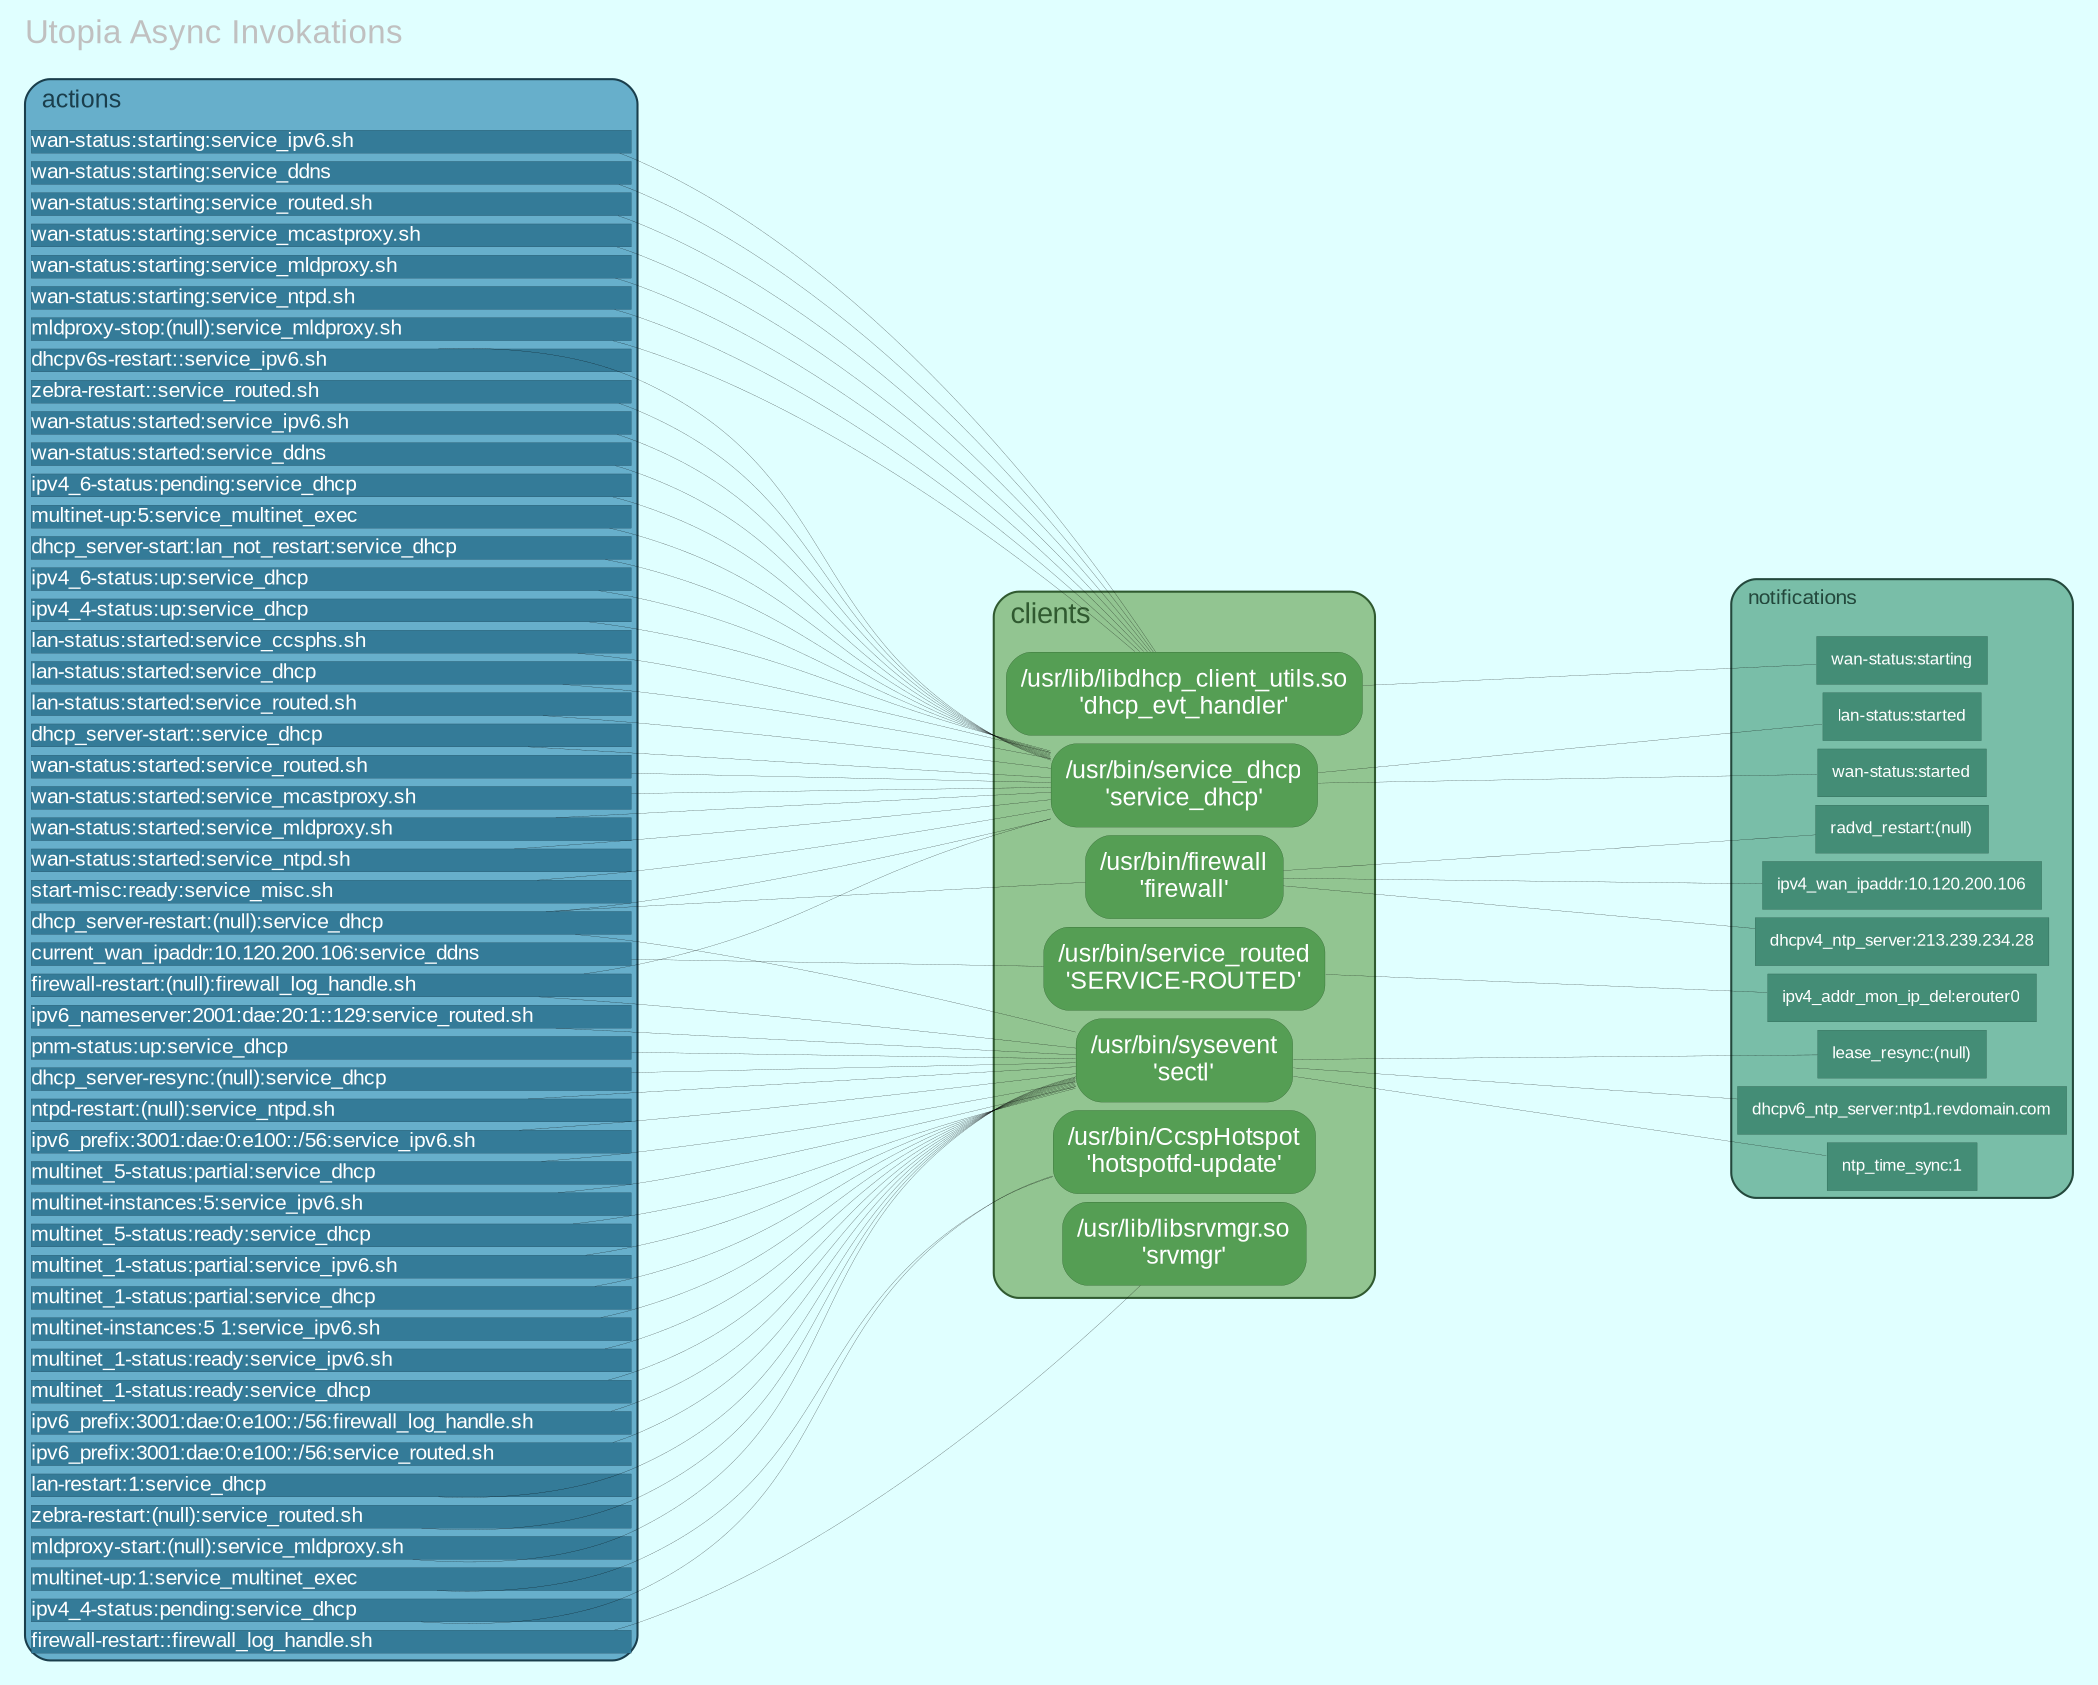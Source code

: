 digraph {
bgcolor=lightcyan
rankdir=LR
nodesep="0.05"
ranksep="2.5"
fontname="Arial"; fontsize=16; fontcolor=grey
label="Utopia Async Invokations"
labelloc=top
labeljust="l"
edge [color=black arrowsize=0.5 penwidth=0.1]
subgraph cluster_f37bd2f66651e7d46f6d38440f2bc5dd {
margin=3;
penwidth=1.0;
fillcolor="#79BEA8";
color="#23483C";
fontcolor="#23483C";
fontsize=10;
node[fontname="Arial" height=0 margin="0.1" penwidth=0.1];
label="notifications\l";
style="filled, rounded";
_fac04ca68a48af91f0290001604a2463 [label="" shape=plaintext style=invisible]
_b1e5fdb8fa8aa3b5d01f1e6d39594324 [label="lan-status:started\l" fontsize=8 style="filled" width="0" shape="box" fillcolor="#448D76" color="#093426" fontcolor="white" tooltip="" URL=""]
_b1e5fdb8fa8aa3b5d01f1e6d39594324 [label="lan-status:started\l" fontsize=8 style="filled" width="0" shape="box" fillcolor="#448D76" color="#093426" fontcolor="white" tooltip="" URL=""]
_e1937a0febe52ea6ca07fad7800ee472 [label="wan-status:starting\l" fontsize=8 style="filled" width="0" shape="box" fillcolor="#448D76" color="#093426" fontcolor="white" tooltip="" URL=""]
_e1937a0febe52ea6ca07fad7800ee472 [label="wan-status:starting\l" fontsize=8 style="filled" width="0" shape="box" fillcolor="#448D76" color="#093426" fontcolor="white" tooltip="" URL=""]
_e1937a0febe52ea6ca07fad7800ee472 [label="wan-status:starting\l" fontsize=8 style="filled" width="0" shape="box" fillcolor="#448D76" color="#093426" fontcolor="white" tooltip="" URL=""]
_e1937a0febe52ea6ca07fad7800ee472 [label="wan-status:starting\l" fontsize=8 style="filled" width="0" shape="box" fillcolor="#448D76" color="#093426" fontcolor="white" tooltip="" URL=""]
_e88c1d7de727a98e6c03a35e5aeb5e25 [label="dhcpv6_ntp_server:ntp1.revdomain.com\l" fontsize=8 style="filled" width="0" shape="box" fillcolor="#448D76" color="#093426" fontcolor="white" tooltip="" URL=""]
_e88c1d7de727a98e6c03a35e5aeb5e25 [label="dhcpv6_ntp_server:ntp1.revdomain.com\l" fontsize=8 style="filled" width="0" shape="box" fillcolor="#448D76" color="#093426" fontcolor="white" tooltip="" URL=""]
_b353c100c7d9d88b52eb5f35501679d6 [label="wan-status:started\l" fontsize=8 style="filled" width="0" shape="box" fillcolor="#448D76" color="#093426" fontcolor="white" tooltip="" URL=""]
_b353c100c7d9d88b52eb5f35501679d6 [label="wan-status:started\l" fontsize=8 style="filled" width="0" shape="box" fillcolor="#448D76" color="#093426" fontcolor="white" tooltip="" URL=""]
_b353c100c7d9d88b52eb5f35501679d6 [label="wan-status:started\l" fontsize=8 style="filled" width="0" shape="box" fillcolor="#448D76" color="#093426" fontcolor="white" tooltip="" URL=""]
_b353c100c7d9d88b52eb5f35501679d6 [label="wan-status:started\l" fontsize=8 style="filled" width="0" shape="box" fillcolor="#448D76" color="#093426" fontcolor="white" tooltip="" URL=""]
_42e8f4113e0d9dae059863857e86027c [label="radvd_restart:(null)\l" fontsize=8 style="filled" width="0" shape="box" fillcolor="#448D76" color="#093426" fontcolor="white" tooltip="" URL=""]
_42e8f4113e0d9dae059863857e86027c [label="radvd_restart:(null)\l" fontsize=8 style="filled" width="0" shape="box" fillcolor="#448D76" color="#093426" fontcolor="white" tooltip="" URL=""]
_c04f19da7bb53fb3e5ec123e27e560d0 [label="ipv4_wan_ipaddr:10.120.200.106\l" fontsize=8 style="filled" width="0" shape="box" fillcolor="#448D76" color="#093426" fontcolor="white" tooltip="" URL=""]
_c04f19da7bb53fb3e5ec123e27e560d0 [label="ipv4_wan_ipaddr:10.120.200.106\l" fontsize=8 style="filled" width="0" shape="box" fillcolor="#448D76" color="#093426" fontcolor="white" tooltip="" URL=""]
_2e50c80fedfea8a646bcc1494fcd6537 [label="dhcpv4_ntp_server:213.239.234.28\l" fontsize=8 style="filled" width="0" shape="box" fillcolor="#448D76" color="#093426" fontcolor="white" tooltip="" URL=""]
_2e50c80fedfea8a646bcc1494fcd6537 [label="dhcpv4_ntp_server:213.239.234.28\l" fontsize=8 style="filled" width="0" shape="box" fillcolor="#448D76" color="#093426" fontcolor="white" tooltip="" URL=""]
_626dde08eb05f6dfd3650a9c294768b2 [label="ipv4_addr_mon_ip_del:erouter0\l" fontsize=8 style="filled" width="0" shape="box" fillcolor="#448D76" color="#093426" fontcolor="white" tooltip="" URL=""]
_626dde08eb05f6dfd3650a9c294768b2 [label="ipv4_addr_mon_ip_del:erouter0\l" fontsize=8 style="filled" width="0" shape="box" fillcolor="#448D76" color="#093426" fontcolor="white" tooltip="" URL=""]
_eb005f4e735e49f7ee9ad081ce15c349 [label="lease_resync:(null)\l" fontsize=8 style="filled" width="0" shape="box" fillcolor="#448D76" color="#093426" fontcolor="white" tooltip="" URL=""]
_eb005f4e735e49f7ee9ad081ce15c349 [label="lease_resync:(null)\l" fontsize=8 style="filled" width="0" shape="box" fillcolor="#448D76" color="#093426" fontcolor="white" tooltip="" URL=""]
_eb005f4e735e49f7ee9ad081ce15c349 [label="lease_resync:(null)\l" fontsize=8 style="filled" width="0" shape="box" fillcolor="#448D76" color="#093426" fontcolor="white" tooltip="" URL=""]
_eb005f4e735e49f7ee9ad081ce15c349 [label="lease_resync:(null)\l" fontsize=8 style="filled" width="0" shape="box" fillcolor="#448D76" color="#093426" fontcolor="white" tooltip="" URL=""]
_eb005f4e735e49f7ee9ad081ce15c349 [label="lease_resync:(null)\l" fontsize=8 style="filled" width="0" shape="box" fillcolor="#448D76" color="#093426" fontcolor="white" tooltip="" URL=""]
_eb005f4e735e49f7ee9ad081ce15c349 [label="lease_resync:(null)\l" fontsize=8 style="filled" width="0" shape="box" fillcolor="#448D76" color="#093426" fontcolor="white" tooltip="" URL=""]
_eb005f4e735e49f7ee9ad081ce15c349 [label="lease_resync:(null)\l" fontsize=8 style="filled" width="0" shape="box" fillcolor="#448D76" color="#093426" fontcolor="white" tooltip="" URL=""]
_eb005f4e735e49f7ee9ad081ce15c349 [label="lease_resync:(null)\l" fontsize=8 style="filled" width="0" shape="box" fillcolor="#448D76" color="#093426" fontcolor="white" tooltip="" URL=""]
_eb005f4e735e49f7ee9ad081ce15c349 [label="lease_resync:(null)\l" fontsize=8 style="filled" width="0" shape="box" fillcolor="#448D76" color="#093426" fontcolor="white" tooltip="" URL=""]
_eb005f4e735e49f7ee9ad081ce15c349 [label="lease_resync:(null)\l" fontsize=8 style="filled" width="0" shape="box" fillcolor="#448D76" color="#093426" fontcolor="white" tooltip="" URL=""]
_eb005f4e735e49f7ee9ad081ce15c349 [label="lease_resync:(null)\l" fontsize=8 style="filled" width="0" shape="box" fillcolor="#448D76" color="#093426" fontcolor="white" tooltip="" URL=""]
_eb005f4e735e49f7ee9ad081ce15c349 [label="lease_resync:(null)\l" fontsize=8 style="filled" width="0" shape="box" fillcolor="#448D76" color="#093426" fontcolor="white" tooltip="" URL=""]
_43e52ba5c20f9d619826ca8492d1b0d1 [label="ntp_time_sync:1\l" fontsize=8 style="filled" width="0" shape="box" fillcolor="#448D76" color="#093426" fontcolor="white" tooltip="" URL=""]
_43e52ba5c20f9d619826ca8492d1b0d1 [label="ntp_time_sync:1\l" fontsize=8 style="filled" width="0" shape="box" fillcolor="#448D76" color="#093426" fontcolor="white" tooltip="" URL=""]
}
subgraph cluster_fac04ca68a48af91f0290001604a2463 {
margin=6;
penwidth=1.0;
fillcolor="#92C591";
color="#305A30";
fontcolor="#305A30";
fontsize=14;
node[fontname="Arial" height=0 margin="0.1" penwidth=0.1];
label="clients\l";
style="filled, rounded";
_fac04ca68a48af91f0290001604a2463 [label="" shape=plaintext style=invisible]
_d8b331abc3de4eadb9f080a5a0278e9f [label="/usr/bin/service_dhcp
'service_dhcp'" fontsize=12 style="filled,rounded" width="0" shape="box" fillcolor="#559E54" color="#0A3409" fontcolor="white" tooltip="" URL=""]
_4832b8934581ad9d8d499bf49acadbcf [label="/usr/lib/libdhcp_client_utils.so
'dhcp_evt_handler'" fontsize=12 style="filled,rounded" width="0" shape="box" fillcolor="#559E54" color="#0A3409" fontcolor="white" tooltip="" URL=""]
_5309a5e663f34a4bd54178ec47889544 [label="/usr/bin/sysevent
'sectl'" fontsize=12 style="filled,rounded" width="0" shape="box" fillcolor="#559E54" color="#0A3409" fontcolor="white" tooltip="" URL=""]
_0b384a36abe12ef81c212e53c972569a [label="/usr/bin/firewall
'firewall'" fontsize=12 style="filled,rounded" width="0" shape="box" fillcolor="#559E54" color="#0A3409" fontcolor="white" tooltip="" URL=""]
_36220e0aa61330f58f7efc351abb0930 [label="/usr/bin/service_routed
'SERVICE-ROUTED'" fontsize=12 style="filled,rounded" width="0" shape="box" fillcolor="#559E54" color="#0A3409" fontcolor="white" tooltip="" URL=""]
_c32d57ae5a646d84cf31aee3915f993e [label="/usr/bin/CcspHotspot
'hotspotfd-update'" fontsize=12 style="filled,rounded" width="0" shape="box" fillcolor="#559E54" color="#0A3409" fontcolor="white" tooltip="" URL=""]
_5a866a3c20430e95efea4e114b9810aa [label="/usr/lib/libsrvmgr.so
'srvmgr'" fontsize=12 style="filled,rounded" width="0" shape="box" fillcolor="#559E54" color="#0A3409" fontcolor="white" tooltip="" URL=""]
}
subgraph cluster_ebb67a4271abe715344471b0f16321f6 {
margin=3;
penwidth=1.0;
fillcolor="#67AFCB";
color="#1A3E4C";
fontcolor="#1A3E4C";
fontsize=12;
node[fontname="Arial" height=0 margin=0 penwidth=0.1];
label="actions\l";
style="filled,rounded";
_fac04ca68a48af91f0290001604a2463 [label="" shape=plaintext style=invisible]
_454972dec10de0a339fbe444a8265b8e [label="pnm-status:up:service_dhcp\l" fontsize=10 style="filled" width="4" shape="box" fillcolor="#347B98" color="#092834" fontcolor="white" tooltip="" URL=""]
_454972dec10de0a339fbe444a8265b8e [label="pnm-status:up:service_dhcp\l" fontsize=10 style="filled" width="4" shape="box" fillcolor="#347B98" color="#092834" fontcolor="white" tooltip="" URL=""]
_54233effa6a64f5f1c419da07fd89b74 [label="dhcp_server-resync:(null):service_dhcp\l" fontsize=10 style="filled" width="4" shape="box" fillcolor="#347B98" color="#092834" fontcolor="white" tooltip="" URL=""]
_54233effa6a64f5f1c419da07fd89b74 [label="dhcp_server-resync:(null):service_dhcp\l" fontsize=10 style="filled" width="4" shape="box" fillcolor="#347B98" color="#092834" fontcolor="white" tooltip="" URL=""]
_90dc76c5c364f5d9e505fd703fbf30dd [label="ipv4_6-status:pending:service_dhcp\l" fontsize=10 style="filled" width="4" shape="box" fillcolor="#347B98" color="#092834" fontcolor="white" tooltip="" URL=""]
_90dc76c5c364f5d9e505fd703fbf30dd [label="ipv4_6-status:pending:service_dhcp\l" fontsize=10 style="filled" width="4" shape="box" fillcolor="#347B98" color="#092834" fontcolor="white" tooltip="" URL=""]
_0748493c72f74f3bf208e83379719b5a [label="multinet-up:5:service_multinet_exec\l" fontsize=10 style="filled" width="4" shape="box" fillcolor="#347B98" color="#092834" fontcolor="white" tooltip="" URL=""]
_0748493c72f74f3bf208e83379719b5a [label="multinet-up:5:service_multinet_exec\l" fontsize=10 style="filled" width="4" shape="box" fillcolor="#347B98" color="#092834" fontcolor="white" tooltip="" URL=""]
_2566b2119a57c1f60f2a2d2926f95e35 [label="ipv4_4-status:pending:service_dhcp\l" fontsize=10 style="filled" width="4" shape="box" fillcolor="#347B98" color="#092834" fontcolor="white" tooltip="" URL=""]
_2566b2119a57c1f60f2a2d2926f95e35 [label="ipv4_4-status:pending:service_dhcp\l" fontsize=10 style="filled" width="4" shape="box" fillcolor="#347B98" color="#092834" fontcolor="white" tooltip="" URL=""]
_20dd05ff2aab1bf5af96f6d260e57042 [label="multinet-up:1:service_multinet_exec\l" fontsize=10 style="filled" width="4" shape="box" fillcolor="#347B98" color="#092834" fontcolor="white" tooltip="" URL=""]
_20dd05ff2aab1bf5af96f6d260e57042 [label="multinet-up:1:service_multinet_exec\l" fontsize=10 style="filled" width="4" shape="box" fillcolor="#347B98" color="#092834" fontcolor="white" tooltip="" URL=""]
_022d3e61001443b0fad1957b6e288d27 [label="multinet_5-status:partial:service_dhcp\l" fontsize=10 style="filled" width="4" shape="box" fillcolor="#347B98" color="#092834" fontcolor="white" tooltip="" URL=""]
_022d3e61001443b0fad1957b6e288d27 [label="multinet_5-status:partial:service_dhcp\l" fontsize=10 style="filled" width="4" shape="box" fillcolor="#347B98" color="#092834" fontcolor="white" tooltip="" URL=""]
_e48c1b3eb3d88a852a9bb3104fffcf69 [label="multinet-instances:5:service_ipv6.sh\l" fontsize=10 style="filled" width="4" shape="box" fillcolor="#347B98" color="#092834" fontcolor="white" tooltip="" URL=""]
_e48c1b3eb3d88a852a9bb3104fffcf69 [label="multinet-instances:5:service_ipv6.sh\l" fontsize=10 style="filled" width="4" shape="box" fillcolor="#347B98" color="#092834" fontcolor="white" tooltip="" URL=""]
_4858874240f2b0c76b8c4d882b7212c1 [label="multinet_5-status:ready:service_dhcp\l" fontsize=10 style="filled" width="4" shape="box" fillcolor="#347B98" color="#092834" fontcolor="white" tooltip="" URL=""]
_4858874240f2b0c76b8c4d882b7212c1 [label="multinet_5-status:ready:service_dhcp\l" fontsize=10 style="filled" width="4" shape="box" fillcolor="#347B98" color="#092834" fontcolor="white" tooltip="" URL=""]
_d1c628af1f12371b9862c7e75b337c0c [label="multinet_1-status:partial:service_ipv6.sh\l" fontsize=10 style="filled" width="4" shape="box" fillcolor="#347B98" color="#092834" fontcolor="white" tooltip="" URL=""]
_9ab2899d235b9fe78f6b959adb327376 [label="multinet_1-status:partial:service_dhcp\l" fontsize=10 style="filled" width="4" shape="box" fillcolor="#347B98" color="#092834" fontcolor="white" tooltip="" URL=""]
_d1c628af1f12371b9862c7e75b337c0c [label="multinet_1-status:partial:service_ipv6.sh\l" fontsize=10 style="filled" width="4" shape="box" fillcolor="#347B98" color="#092834" fontcolor="white" tooltip="" URL=""]
_9ab2899d235b9fe78f6b959adb327376 [label="multinet_1-status:partial:service_dhcp\l" fontsize=10 style="filled" width="4" shape="box" fillcolor="#347B98" color="#092834" fontcolor="white" tooltip="" URL=""]
_161e20ef03b3ce4e20353d4a264cb9ee [label="multinet-instances:5 1:service_ipv6.sh\l" fontsize=10 style="filled" width="4" shape="box" fillcolor="#347B98" color="#092834" fontcolor="white" tooltip="" URL=""]
_161e20ef03b3ce4e20353d4a264cb9ee [label="multinet-instances:5 1:service_ipv6.sh\l" fontsize=10 style="filled" width="4" shape="box" fillcolor="#347B98" color="#092834" fontcolor="white" tooltip="" URL=""]
_b708ffc35f0abbc9303f6d63c2d9d5ad [label="multinet_1-status:ready:service_ipv6.sh\l" fontsize=10 style="filled" width="4" shape="box" fillcolor="#347B98" color="#092834" fontcolor="white" tooltip="" URL=""]
_20d3df83d8870db0cf99cf86bd5787e8 [label="multinet_1-status:ready:service_dhcp\l" fontsize=10 style="filled" width="4" shape="box" fillcolor="#347B98" color="#092834" fontcolor="white" tooltip="" URL=""]
_b708ffc35f0abbc9303f6d63c2d9d5ad [label="multinet_1-status:ready:service_ipv6.sh\l" fontsize=10 style="filled" width="4" shape="box" fillcolor="#347B98" color="#092834" fontcolor="white" tooltip="" URL=""]
_20d3df83d8870db0cf99cf86bd5787e8 [label="multinet_1-status:ready:service_dhcp\l" fontsize=10 style="filled" width="4" shape="box" fillcolor="#347B98" color="#092834" fontcolor="white" tooltip="" URL=""]
_6b0f25563b935fc1dbc6b0f852876c29 [label="dhcp_server-start:lan_not_restart:service_dhcp\l" fontsize=10 style="filled" width="4" shape="box" fillcolor="#347B98" color="#092834" fontcolor="white" tooltip="" URL=""]
_6b0f25563b935fc1dbc6b0f852876c29 [label="dhcp_server-start:lan_not_restart:service_dhcp\l" fontsize=10 style="filled" width="4" shape="box" fillcolor="#347B98" color="#092834" fontcolor="white" tooltip="" URL=""]
_bb4344d9ff7b595018ad0008afaaa426 [label="ipv4_6-status:up:service_dhcp\l" fontsize=10 style="filled" width="4" shape="box" fillcolor="#347B98" color="#092834" fontcolor="white" tooltip="" URL=""]
_bb4344d9ff7b595018ad0008afaaa426 [label="ipv4_6-status:up:service_dhcp\l" fontsize=10 style="filled" width="4" shape="box" fillcolor="#347B98" color="#092834" fontcolor="white" tooltip="" URL=""]
_bb4344d9ff7b595018ad0008afaaa426 [label="ipv4_6-status:up:service_dhcp\l" fontsize=10 style="filled" width="4" shape="box" fillcolor="#347B98" color="#092834" fontcolor="white" tooltip="" URL=""]
_bb4344d9ff7b595018ad0008afaaa426 [label="ipv4_6-status:up:service_dhcp\l" fontsize=10 style="filled" width="4" shape="box" fillcolor="#347B98" color="#092834" fontcolor="white" tooltip="" URL=""]
_242cecb563d04a5a5da77ee3d800ed66 [label="ipv4_4-status:up:service_dhcp\l" fontsize=10 style="filled" width="4" shape="box" fillcolor="#347B98" color="#092834" fontcolor="white" tooltip="" URL=""]
_242cecb563d04a5a5da77ee3d800ed66 [label="ipv4_4-status:up:service_dhcp\l" fontsize=10 style="filled" width="4" shape="box" fillcolor="#347B98" color="#092834" fontcolor="white" tooltip="" URL=""]
_6b0f25563b935fc1dbc6b0f852876c29 [label="dhcp_server-start:lan_not_restart:service_dhcp\l" fontsize=10 style="filled" width="4" shape="box" fillcolor="#347B98" color="#092834" fontcolor="white" tooltip="" URL=""]
_6b0f25563b935fc1dbc6b0f852876c29 [label="dhcp_server-start:lan_not_restart:service_dhcp\l" fontsize=10 style="filled" width="4" shape="box" fillcolor="#347B98" color="#092834" fontcolor="white" tooltip="" URL=""]
_6b0f25563b935fc1dbc6b0f852876c29 [label="dhcp_server-start:lan_not_restart:service_dhcp\l" fontsize=10 style="filled" width="4" shape="box" fillcolor="#347B98" color="#092834" fontcolor="white" tooltip="" URL=""]
_6b0f25563b935fc1dbc6b0f852876c29 [label="dhcp_server-start:lan_not_restart:service_dhcp\l" fontsize=10 style="filled" width="4" shape="box" fillcolor="#347B98" color="#092834" fontcolor="white" tooltip="" URL=""]
_0fee472a6586e28c1eb4291ddeadf7a0 [label="lan-status:started:service_ccsphs.sh\l" fontsize=10 style="filled" width="4" shape="box" fillcolor="#347B98" color="#092834" fontcolor="white" tooltip="" URL=""]
_200eab89582a5148abf9f83149f18b7c [label="lan-status:started:service_dhcp\l" fontsize=10 style="filled" width="4" shape="box" fillcolor="#347B98" color="#092834" fontcolor="white" tooltip="" URL=""]
_f624f7d3e042a43f67b4e21d0f7ef67b [label="lan-status:started:service_routed.sh\l" fontsize=10 style="filled" width="4" shape="box" fillcolor="#347B98" color="#092834" fontcolor="white" tooltip="" URL=""]
_0fee472a6586e28c1eb4291ddeadf7a0 [label="lan-status:started:service_ccsphs.sh\l" fontsize=10 style="filled" width="4" shape="box" fillcolor="#347B98" color="#092834" fontcolor="white" tooltip="" URL=""]
_200eab89582a5148abf9f83149f18b7c [label="lan-status:started:service_dhcp\l" fontsize=10 style="filled" width="4" shape="box" fillcolor="#347B98" color="#092834" fontcolor="white" tooltip="" URL=""]
_f624f7d3e042a43f67b4e21d0f7ef67b [label="lan-status:started:service_routed.sh\l" fontsize=10 style="filled" width="4" shape="box" fillcolor="#347B98" color="#092834" fontcolor="white" tooltip="" URL=""]
_9cdc64eea1d68528b2fc2d6e93c57579 [label="dhcp_server-start::service_dhcp\l" fontsize=10 style="filled" width="4" shape="box" fillcolor="#347B98" color="#092834" fontcolor="white" tooltip="" URL=""]
_9cdc64eea1d68528b2fc2d6e93c57579 [label="dhcp_server-start::service_dhcp\l" fontsize=10 style="filled" width="4" shape="box" fillcolor="#347B98" color="#092834" fontcolor="white" tooltip="" URL=""]
_9417f520551002424cd845e1a845134a [label="firewall-restart::firewall_log_handle.sh\l" fontsize=10 style="filled" width="4" shape="box" fillcolor="#347B98" color="#092834" fontcolor="white" tooltip="" URL=""]
_9417f520551002424cd845e1a845134a [label="firewall-restart::firewall_log_handle.sh\l" fontsize=10 style="filled" width="4" shape="box" fillcolor="#347B98" color="#092834" fontcolor="white" tooltip="" URL=""]
_bde9546534fddac83508f8d0fe1bff3b [label="wan-status:starting:service_ipv6.sh\l" fontsize=10 style="filled" width="4" shape="box" fillcolor="#347B98" color="#092834" fontcolor="white" tooltip="" URL=""]
_8f2de62466a4ac6863d1c61497991d2d [label="wan-status:starting:service_ddns\l" fontsize=10 style="filled" width="4" shape="box" fillcolor="#347B98" color="#092834" fontcolor="white" tooltip="" URL=""]
_bde9546534fddac83508f8d0fe1bff3b [label="wan-status:starting:service_ipv6.sh\l" fontsize=10 style="filled" width="4" shape="box" fillcolor="#347B98" color="#092834" fontcolor="white" tooltip="" URL=""]
_ab984852639f7febe7006643431a321f [label="wan-status:starting:service_routed.sh\l" fontsize=10 style="filled" width="4" shape="box" fillcolor="#347B98" color="#092834" fontcolor="white" tooltip="" URL=""]
_8f2de62466a4ac6863d1c61497991d2d [label="wan-status:starting:service_ddns\l" fontsize=10 style="filled" width="4" shape="box" fillcolor="#347B98" color="#092834" fontcolor="white" tooltip="" URL=""]
_ab984852639f7febe7006643431a321f [label="wan-status:starting:service_routed.sh\l" fontsize=10 style="filled" width="4" shape="box" fillcolor="#347B98" color="#092834" fontcolor="white" tooltip="" URL=""]
_fc0abf2f3105b7763b2bb03c96e4fe5e [label="wan-status:starting:service_mcastproxy.sh\l" fontsize=10 style="filled" width="4" shape="box" fillcolor="#347B98" color="#092834" fontcolor="white" tooltip="" URL=""]
_b25b96d4fbc498740e34f2c9de07d208 [label="wan-status:starting:service_mldproxy.sh\l" fontsize=10 style="filled" width="4" shape="box" fillcolor="#347B98" color="#092834" fontcolor="white" tooltip="" URL=""]
_faa13d298a942f25cb4f3d1b26346e24 [label="wan-status:starting:service_ntpd.sh\l" fontsize=10 style="filled" width="4" shape="box" fillcolor="#347B98" color="#092834" fontcolor="white" tooltip="" URL=""]
_fc0abf2f3105b7763b2bb03c96e4fe5e [label="wan-status:starting:service_mcastproxy.sh\l" fontsize=10 style="filled" width="4" shape="box" fillcolor="#347B98" color="#092834" fontcolor="white" tooltip="" URL=""]
_b25b96d4fbc498740e34f2c9de07d208 [label="wan-status:starting:service_mldproxy.sh\l" fontsize=10 style="filled" width="4" shape="box" fillcolor="#347B98" color="#092834" fontcolor="white" tooltip="" URL=""]
_faa13d298a942f25cb4f3d1b26346e24 [label="wan-status:starting:service_ntpd.sh\l" fontsize=10 style="filled" width="4" shape="box" fillcolor="#347B98" color="#092834" fontcolor="white" tooltip="" URL=""]
_a838b39f519cb7742c9a28360cfc48f5 [label="ipv6_nameserver:2001:dae:20:1::129:service_routed.sh\l" fontsize=10 style="filled" width="4" shape="box" fillcolor="#347B98" color="#092834" fontcolor="white" tooltip="" URL=""]
_a838b39f519cb7742c9a28360cfc48f5 [label="ipv6_nameserver:2001:dae:20:1::129:service_routed.sh\l" fontsize=10 style="filled" width="4" shape="box" fillcolor="#347B98" color="#092834" fontcolor="white" tooltip="" URL=""]
_40063e5fdc820f18c595fba620f9ed32 [label="ntpd-restart:(null):service_ntpd.sh\l" fontsize=10 style="filled" width="4" shape="box" fillcolor="#347B98" color="#092834" fontcolor="white" tooltip="" URL=""]
_40063e5fdc820f18c595fba620f9ed32 [label="ntpd-restart:(null):service_ntpd.sh\l" fontsize=10 style="filled" width="4" shape="box" fillcolor="#347B98" color="#092834" fontcolor="white" tooltip="" URL=""]
_8ec93d1c60b7bf59c1d7b3c9d6f2a51a [label="ipv6_prefix:3001:dae:0:e100::/56:service_ipv6.sh\l" fontsize=10 style="filled" width="4" shape="box" fillcolor="#347B98" color="#092834" fontcolor="white" tooltip="" URL=""]
_a8faa90e8fbea068779c46a1c3122768 [label="ipv6_prefix:3001:dae:0:e100::/56:firewall_log_handle.sh\l" fontsize=10 style="filled" width="4" shape="box" fillcolor="#347B98" color="#092834" fontcolor="white" tooltip="" URL=""]
_2990758bfde658239fdba69068b7eacb [label="ipv6_prefix:3001:dae:0:e100::/56:service_routed.sh\l" fontsize=10 style="filled" width="4" shape="box" fillcolor="#347B98" color="#092834" fontcolor="white" tooltip="" URL=""]
_8ec93d1c60b7bf59c1d7b3c9d6f2a51a [label="ipv6_prefix:3001:dae:0:e100::/56:service_ipv6.sh\l" fontsize=10 style="filled" width="4" shape="box" fillcolor="#347B98" color="#092834" fontcolor="white" tooltip="" URL=""]
_a8faa90e8fbea068779c46a1c3122768 [label="ipv6_prefix:3001:dae:0:e100::/56:firewall_log_handle.sh\l" fontsize=10 style="filled" width="4" shape="box" fillcolor="#347B98" color="#092834" fontcolor="white" tooltip="" URL=""]
_2990758bfde658239fdba69068b7eacb [label="ipv6_prefix:3001:dae:0:e100::/56:service_routed.sh\l" fontsize=10 style="filled" width="4" shape="box" fillcolor="#347B98" color="#092834" fontcolor="white" tooltip="" URL=""]
_0da538c9f640084bbd27c287dc72c7a4 [label="mldproxy-stop:(null):service_mldproxy.sh\l" fontsize=10 style="filled" width="4" shape="box" fillcolor="#347B98" color="#092834" fontcolor="white" tooltip="" URL=""]
_0da538c9f640084bbd27c287dc72c7a4 [label="mldproxy-stop:(null):service_mldproxy.sh\l" fontsize=10 style="filled" width="4" shape="box" fillcolor="#347B98" color="#092834" fontcolor="white" tooltip="" URL=""]
_5213f8e0d39d8bbbf991c1eda259a446 [label="zebra-restart:(null):service_routed.sh\l" fontsize=10 style="filled" width="4" shape="box" fillcolor="#347B98" color="#092834" fontcolor="white" tooltip="" URL=""]
_5213f8e0d39d8bbbf991c1eda259a446 [label="zebra-restart:(null):service_routed.sh\l" fontsize=10 style="filled" width="4" shape="box" fillcolor="#347B98" color="#092834" fontcolor="white" tooltip="" URL=""]
_5213f8e0d39d8bbbf991c1eda259a446 [label="zebra-restart:(null):service_routed.sh\l" fontsize=10 style="filled" width="4" shape="box" fillcolor="#347B98" color="#092834" fontcolor="white" tooltip="" URL=""]
_5213f8e0d39d8bbbf991c1eda259a446 [label="zebra-restart:(null):service_routed.sh\l" fontsize=10 style="filled" width="4" shape="box" fillcolor="#347B98" color="#092834" fontcolor="white" tooltip="" URL=""]
_b7e1e0679b5a052a348070032f06df08 [label="mldproxy-start:(null):service_mldproxy.sh\l" fontsize=10 style="filled" width="4" shape="box" fillcolor="#347B98" color="#092834" fontcolor="white" tooltip="" URL=""]
_b7e1e0679b5a052a348070032f06df08 [label="mldproxy-start:(null):service_mldproxy.sh\l" fontsize=10 style="filled" width="4" shape="box" fillcolor="#347B98" color="#092834" fontcolor="white" tooltip="" URL=""]
_d1e4a3ece4737e3d580e28f105b6e65e [label="firewall-restart:(null):firewall_log_handle.sh\l" fontsize=10 style="filled" width="4" shape="box" fillcolor="#347B98" color="#092834" fontcolor="white" tooltip="" URL=""]
_d1e4a3ece4737e3d580e28f105b6e65e [label="firewall-restart:(null):firewall_log_handle.sh\l" fontsize=10 style="filled" width="4" shape="box" fillcolor="#347B98" color="#092834" fontcolor="white" tooltip="" URL=""]
_37bcda52fcfec91c9dd81b6de531cb04 [label="lan-restart:1:service_dhcp\l" fontsize=10 style="filled" width="4" shape="box" fillcolor="#347B98" color="#092834" fontcolor="white" tooltip="" URL=""]
_37bcda52fcfec91c9dd81b6de531cb04 [label="lan-restart:1:service_dhcp\l" fontsize=10 style="filled" width="4" shape="box" fillcolor="#347B98" color="#092834" fontcolor="white" tooltip="" URL=""]
_1b440275657296e5da8a702739b3250c [label="dhcp_server-restart:(null):service_dhcp\l" fontsize=10 style="filled" width="4" shape="box" fillcolor="#347B98" color="#092834" fontcolor="white" tooltip="" URL=""]
_1b440275657296e5da8a702739b3250c [label="dhcp_server-restart:(null):service_dhcp\l" fontsize=10 style="filled" width="4" shape="box" fillcolor="#347B98" color="#092834" fontcolor="white" tooltip="" URL=""]
_d1e4a3ece4737e3d580e28f105b6e65e [label="firewall-restart:(null):firewall_log_handle.sh\l" fontsize=10 style="filled" width="4" shape="box" fillcolor="#347B98" color="#092834" fontcolor="white" tooltip="" URL=""]
_d1e4a3ece4737e3d580e28f105b6e65e [label="firewall-restart:(null):firewall_log_handle.sh\l" fontsize=10 style="filled" width="4" shape="box" fillcolor="#347B98" color="#092834" fontcolor="white" tooltip="" URL=""]
_6ec3c932ef6b9899efb86532c3415dae [label="wan-status:started:service_ipv6.sh\l" fontsize=10 style="filled" width="4" shape="box" fillcolor="#347B98" color="#092834" fontcolor="white" tooltip="" URL=""]
_6559c71ce2850ae38b80828cf7224ea3 [label="wan-status:started:service_ddns\l" fontsize=10 style="filled" width="4" shape="box" fillcolor="#347B98" color="#092834" fontcolor="white" tooltip="" URL=""]
_75506224a736be4b9e9578f997048c1e [label="wan-status:started:service_routed.sh\l" fontsize=10 style="filled" width="4" shape="box" fillcolor="#347B98" color="#092834" fontcolor="white" tooltip="" URL=""]
_7233d55fa367194997be5d7ea554b74c [label="wan-status:started:service_mcastproxy.sh\l" fontsize=10 style="filled" width="4" shape="box" fillcolor="#347B98" color="#092834" fontcolor="white" tooltip="" URL=""]
_6ce56b206c040bf717ff515cf38cf513 [label="wan-status:started:service_mldproxy.sh\l" fontsize=10 style="filled" width="4" shape="box" fillcolor="#347B98" color="#092834" fontcolor="white" tooltip="" URL=""]
_b8c93d9a1019bf2d1ecc2bdc0689a536 [label="wan-status:started:service_ntpd.sh\l" fontsize=10 style="filled" width="4" shape="box" fillcolor="#347B98" color="#092834" fontcolor="white" tooltip="" URL=""]
_6ec3c932ef6b9899efb86532c3415dae [label="wan-status:started:service_ipv6.sh\l" fontsize=10 style="filled" width="4" shape="box" fillcolor="#347B98" color="#092834" fontcolor="white" tooltip="" URL=""]
_6559c71ce2850ae38b80828cf7224ea3 [label="wan-status:started:service_ddns\l" fontsize=10 style="filled" width="4" shape="box" fillcolor="#347B98" color="#092834" fontcolor="white" tooltip="" URL=""]
_75506224a736be4b9e9578f997048c1e [label="wan-status:started:service_routed.sh\l" fontsize=10 style="filled" width="4" shape="box" fillcolor="#347B98" color="#092834" fontcolor="white" tooltip="" URL=""]
_7233d55fa367194997be5d7ea554b74c [label="wan-status:started:service_mcastproxy.sh\l" fontsize=10 style="filled" width="4" shape="box" fillcolor="#347B98" color="#092834" fontcolor="white" tooltip="" URL=""]
_6ce56b206c040bf717ff515cf38cf513 [label="wan-status:started:service_mldproxy.sh\l" fontsize=10 style="filled" width="4" shape="box" fillcolor="#347B98" color="#092834" fontcolor="white" tooltip="" URL=""]
_b8c93d9a1019bf2d1ecc2bdc0689a536 [label="wan-status:started:service_ntpd.sh\l" fontsize=10 style="filled" width="4" shape="box" fillcolor="#347B98" color="#092834" fontcolor="white" tooltip="" URL=""]
_15c872d829eb7e8b526881f517ae55b4 [label="start-misc:ready:service_misc.sh\l" fontsize=10 style="filled" width="4" shape="box" fillcolor="#347B98" color="#092834" fontcolor="white" tooltip="" URL=""]
_15c872d829eb7e8b526881f517ae55b4 [label="start-misc:ready:service_misc.sh\l" fontsize=10 style="filled" width="4" shape="box" fillcolor="#347B98" color="#092834" fontcolor="white" tooltip="" URL=""]
_1b440275657296e5da8a702739b3250c [label="dhcp_server-restart:(null):service_dhcp\l" fontsize=10 style="filled" width="4" shape="box" fillcolor="#347B98" color="#092834" fontcolor="white" tooltip="" URL=""]
_1b440275657296e5da8a702739b3250c [label="dhcp_server-restart:(null):service_dhcp\l" fontsize=10 style="filled" width="4" shape="box" fillcolor="#347B98" color="#092834" fontcolor="white" tooltip="" URL=""]
_a83edfbab789af2371d187784fdcf510 [label="current_wan_ipaddr:10.120.200.106:service_ddns\l" fontsize=10 style="filled" width="4" shape="box" fillcolor="#347B98" color="#092834" fontcolor="white" tooltip="" URL=""]
_a83edfbab789af2371d187784fdcf510 [label="current_wan_ipaddr:10.120.200.106:service_ddns\l" fontsize=10 style="filled" width="4" shape="box" fillcolor="#347B98" color="#092834" fontcolor="white" tooltip="" URL=""]
_1b440275657296e5da8a702739b3250c [label="dhcp_server-restart:(null):service_dhcp\l" fontsize=10 style="filled" width="4" shape="box" fillcolor="#347B98" color="#092834" fontcolor="white" tooltip="" URL=""]
_1b440275657296e5da8a702739b3250c [label="dhcp_server-restart:(null):service_dhcp\l" fontsize=10 style="filled" width="4" shape="box" fillcolor="#347B98" color="#092834" fontcolor="white" tooltip="" URL=""]
_d1e4a3ece4737e3d580e28f105b6e65e [label="firewall-restart:(null):firewall_log_handle.sh\l" fontsize=10 style="filled" width="4" shape="box" fillcolor="#347B98" color="#092834" fontcolor="white" tooltip="" URL=""]
_d1e4a3ece4737e3d580e28f105b6e65e [label="firewall-restart:(null):firewall_log_handle.sh\l" fontsize=10 style="filled" width="4" shape="box" fillcolor="#347B98" color="#092834" fontcolor="white" tooltip="" URL=""]
_d1e4a3ece4737e3d580e28f105b6e65e [label="firewall-restart:(null):firewall_log_handle.sh\l" fontsize=10 style="filled" width="4" shape="box" fillcolor="#347B98" color="#092834" fontcolor="white" tooltip="" URL=""]
_d1e4a3ece4737e3d580e28f105b6e65e [label="firewall-restart:(null):firewall_log_handle.sh\l" fontsize=10 style="filled" width="4" shape="box" fillcolor="#347B98" color="#092834" fontcolor="white" tooltip="" URL=""]
_40063e5fdc820f18c595fba620f9ed32 [label="ntpd-restart:(null):service_ntpd.sh\l" fontsize=10 style="filled" width="4" shape="box" fillcolor="#347B98" color="#092834" fontcolor="white" tooltip="" URL=""]
_40063e5fdc820f18c595fba620f9ed32 [label="ntpd-restart:(null):service_ntpd.sh\l" fontsize=10 style="filled" width="4" shape="box" fillcolor="#347B98" color="#092834" fontcolor="white" tooltip="" URL=""]
_d1e4a3ece4737e3d580e28f105b6e65e [label="firewall-restart:(null):firewall_log_handle.sh\l" fontsize=10 style="filled" width="4" shape="box" fillcolor="#347B98" color="#092834" fontcolor="white" tooltip="" URL=""]
_d1e4a3ece4737e3d580e28f105b6e65e [label="firewall-restart:(null):firewall_log_handle.sh\l" fontsize=10 style="filled" width="4" shape="box" fillcolor="#347B98" color="#092834" fontcolor="white" tooltip="" URL=""]
_2b65b9c39cb357edeb509ad464c9a66d [label="dhcpv6s-restart::service_ipv6.sh\l" fontsize=10 style="filled" width="4" shape="box" fillcolor="#347B98" color="#092834" fontcolor="white" tooltip="" URL=""]
_2b65b9c39cb357edeb509ad464c9a66d [label="dhcpv6s-restart::service_ipv6.sh\l" fontsize=10 style="filled" width="4" shape="box" fillcolor="#347B98" color="#092834" fontcolor="white" tooltip="" URL=""]
_fa30e2b4d0c94b143b35cc458c852fed [label="zebra-restart::service_routed.sh\l" fontsize=10 style="filled" width="4" shape="box" fillcolor="#347B98" color="#092834" fontcolor="white" tooltip="" URL=""]
_fa30e2b4d0c94b143b35cc458c852fed [label="zebra-restart::service_routed.sh\l" fontsize=10 style="filled" width="4" shape="box" fillcolor="#347B98" color="#092834" fontcolor="white" tooltip="" URL=""]
}
_d8b331abc3de4eadb9f080a5a0278e9f -> _b1e5fdb8fa8aa3b5d01f1e6d39594324[arrowhead=none];
_4832b8934581ad9d8d499bf49acadbcf -> _e1937a0febe52ea6ca07fad7800ee472[arrowhead=none];
_5309a5e663f34a4bd54178ec47889544 -> _e88c1d7de727a98e6c03a35e5aeb5e25[arrowhead=none];
_d8b331abc3de4eadb9f080a5a0278e9f -> _b353c100c7d9d88b52eb5f35501679d6[arrowhead=none];
_0b384a36abe12ef81c212e53c972569a -> _42e8f4113e0d9dae059863857e86027c[arrowhead=none];
_0b384a36abe12ef81c212e53c972569a -> _c04f19da7bb53fb3e5ec123e27e560d0[arrowhead=none];
_0b384a36abe12ef81c212e53c972569a -> _2e50c80fedfea8a646bcc1494fcd6537[arrowhead=none];
_36220e0aa61330f58f7efc351abb0930 -> _626dde08eb05f6dfd3650a9c294768b2[arrowhead=none];
_5309a5e663f34a4bd54178ec47889544 -> _eb005f4e735e49f7ee9ad081ce15c349[arrowhead=none];
_5309a5e663f34a4bd54178ec47889544 -> _43e52ba5c20f9d619826ca8492d1b0d1[arrowhead=none];
_454972dec10de0a339fbe444a8265b8e -> _5309a5e663f34a4bd54178ec47889544[arrowhead=none];
_54233effa6a64f5f1c419da07fd89b74 -> _5309a5e663f34a4bd54178ec47889544[arrowhead=none];
_90dc76c5c364f5d9e505fd703fbf30dd -> _d8b331abc3de4eadb9f080a5a0278e9f[arrowhead=none];
_0748493c72f74f3bf208e83379719b5a -> _d8b331abc3de4eadb9f080a5a0278e9f[arrowhead=none];
_2566b2119a57c1f60f2a2d2926f95e35 -> _c32d57ae5a646d84cf31aee3915f993e[arrowhead=none];
_20dd05ff2aab1bf5af96f6d260e57042 -> _c32d57ae5a646d84cf31aee3915f993e[arrowhead=none];
_022d3e61001443b0fad1957b6e288d27 -> _5309a5e663f34a4bd54178ec47889544[arrowhead=none];
_e48c1b3eb3d88a852a9bb3104fffcf69 -> _5309a5e663f34a4bd54178ec47889544[arrowhead=none];
_4858874240f2b0c76b8c4d882b7212c1 -> _5309a5e663f34a4bd54178ec47889544[arrowhead=none];
_d1c628af1f12371b9862c7e75b337c0c -> _5309a5e663f34a4bd54178ec47889544[arrowhead=none];
_9ab2899d235b9fe78f6b959adb327376 -> _5309a5e663f34a4bd54178ec47889544[arrowhead=none];
_161e20ef03b3ce4e20353d4a264cb9ee -> _5309a5e663f34a4bd54178ec47889544[arrowhead=none];
_b708ffc35f0abbc9303f6d63c2d9d5ad -> _5309a5e663f34a4bd54178ec47889544[arrowhead=none];
_20d3df83d8870db0cf99cf86bd5787e8 -> _5309a5e663f34a4bd54178ec47889544[arrowhead=none];
_6b0f25563b935fc1dbc6b0f852876c29 -> _d8b331abc3de4eadb9f080a5a0278e9f[arrowhead=none];
_bb4344d9ff7b595018ad0008afaaa426 -> _d8b331abc3de4eadb9f080a5a0278e9f[arrowhead=none];
_242cecb563d04a5a5da77ee3d800ed66 -> _d8b331abc3de4eadb9f080a5a0278e9f[arrowhead=none];
_0fee472a6586e28c1eb4291ddeadf7a0 -> _d8b331abc3de4eadb9f080a5a0278e9f[arrowhead=none];
_200eab89582a5148abf9f83149f18b7c -> _d8b331abc3de4eadb9f080a5a0278e9f[arrowhead=none];
_f624f7d3e042a43f67b4e21d0f7ef67b -> _d8b331abc3de4eadb9f080a5a0278e9f[arrowhead=none];
_9cdc64eea1d68528b2fc2d6e93c57579 -> _d8b331abc3de4eadb9f080a5a0278e9f[arrowhead=none];
_9417f520551002424cd845e1a845134a -> _5a866a3c20430e95efea4e114b9810aa[arrowhead=none];
_bde9546534fddac83508f8d0fe1bff3b -> _4832b8934581ad9d8d499bf49acadbcf[arrowhead=none];
_8f2de62466a4ac6863d1c61497991d2d -> _4832b8934581ad9d8d499bf49acadbcf[arrowhead=none];
_ab984852639f7febe7006643431a321f -> _4832b8934581ad9d8d499bf49acadbcf[arrowhead=none];
_fc0abf2f3105b7763b2bb03c96e4fe5e -> _4832b8934581ad9d8d499bf49acadbcf[arrowhead=none];
_b25b96d4fbc498740e34f2c9de07d208 -> _4832b8934581ad9d8d499bf49acadbcf[arrowhead=none];
_faa13d298a942f25cb4f3d1b26346e24 -> _4832b8934581ad9d8d499bf49acadbcf[arrowhead=none];
_a838b39f519cb7742c9a28360cfc48f5 -> _5309a5e663f34a4bd54178ec47889544[arrowhead=none];
_40063e5fdc820f18c595fba620f9ed32 -> _5309a5e663f34a4bd54178ec47889544[arrowhead=none];
_8ec93d1c60b7bf59c1d7b3c9d6f2a51a -> _5309a5e663f34a4bd54178ec47889544[arrowhead=none];
_a8faa90e8fbea068779c46a1c3122768 -> _5309a5e663f34a4bd54178ec47889544[arrowhead=none];
_2990758bfde658239fdba69068b7eacb -> _5309a5e663f34a4bd54178ec47889544[arrowhead=none];
_0da538c9f640084bbd27c287dc72c7a4 -> _4832b8934581ad9d8d499bf49acadbcf[arrowhead=none];
_5213f8e0d39d8bbbf991c1eda259a446 -> _5309a5e663f34a4bd54178ec47889544[arrowhead=none];
_b7e1e0679b5a052a348070032f06df08 -> _5309a5e663f34a4bd54178ec47889544[arrowhead=none];
_d1e4a3ece4737e3d580e28f105b6e65e -> _5309a5e663f34a4bd54178ec47889544[arrowhead=none];
_37bcda52fcfec91c9dd81b6de531cb04 -> _5309a5e663f34a4bd54178ec47889544[arrowhead=none];
_1b440275657296e5da8a702739b3250c -> _d8b331abc3de4eadb9f080a5a0278e9f[arrowhead=none];
_d1e4a3ece4737e3d580e28f105b6e65e -> _d8b331abc3de4eadb9f080a5a0278e9f[arrowhead=none];
_6ec3c932ef6b9899efb86532c3415dae -> _d8b331abc3de4eadb9f080a5a0278e9f[arrowhead=none];
_6559c71ce2850ae38b80828cf7224ea3 -> _d8b331abc3de4eadb9f080a5a0278e9f[arrowhead=none];
_75506224a736be4b9e9578f997048c1e -> _d8b331abc3de4eadb9f080a5a0278e9f[arrowhead=none];
_7233d55fa367194997be5d7ea554b74c -> _d8b331abc3de4eadb9f080a5a0278e9f[arrowhead=none];
_6ce56b206c040bf717ff515cf38cf513 -> _d8b331abc3de4eadb9f080a5a0278e9f[arrowhead=none];
_b8c93d9a1019bf2d1ecc2bdc0689a536 -> _d8b331abc3de4eadb9f080a5a0278e9f[arrowhead=none];
_15c872d829eb7e8b526881f517ae55b4 -> _d8b331abc3de4eadb9f080a5a0278e9f[arrowhead=none];
_1b440275657296e5da8a702739b3250c -> _0b384a36abe12ef81c212e53c972569a[arrowhead=none];
_a83edfbab789af2371d187784fdcf510 -> _36220e0aa61330f58f7efc351abb0930[arrowhead=none];
_1b440275657296e5da8a702739b3250c -> _5309a5e663f34a4bd54178ec47889544[arrowhead=none];
_2b65b9c39cb357edeb509ad464c9a66d -> _d8b331abc3de4eadb9f080a5a0278e9f[arrowhead=none];
_fa30e2b4d0c94b143b35cc458c852fed -> _d8b331abc3de4eadb9f080a5a0278e9f[arrowhead=none];
}
